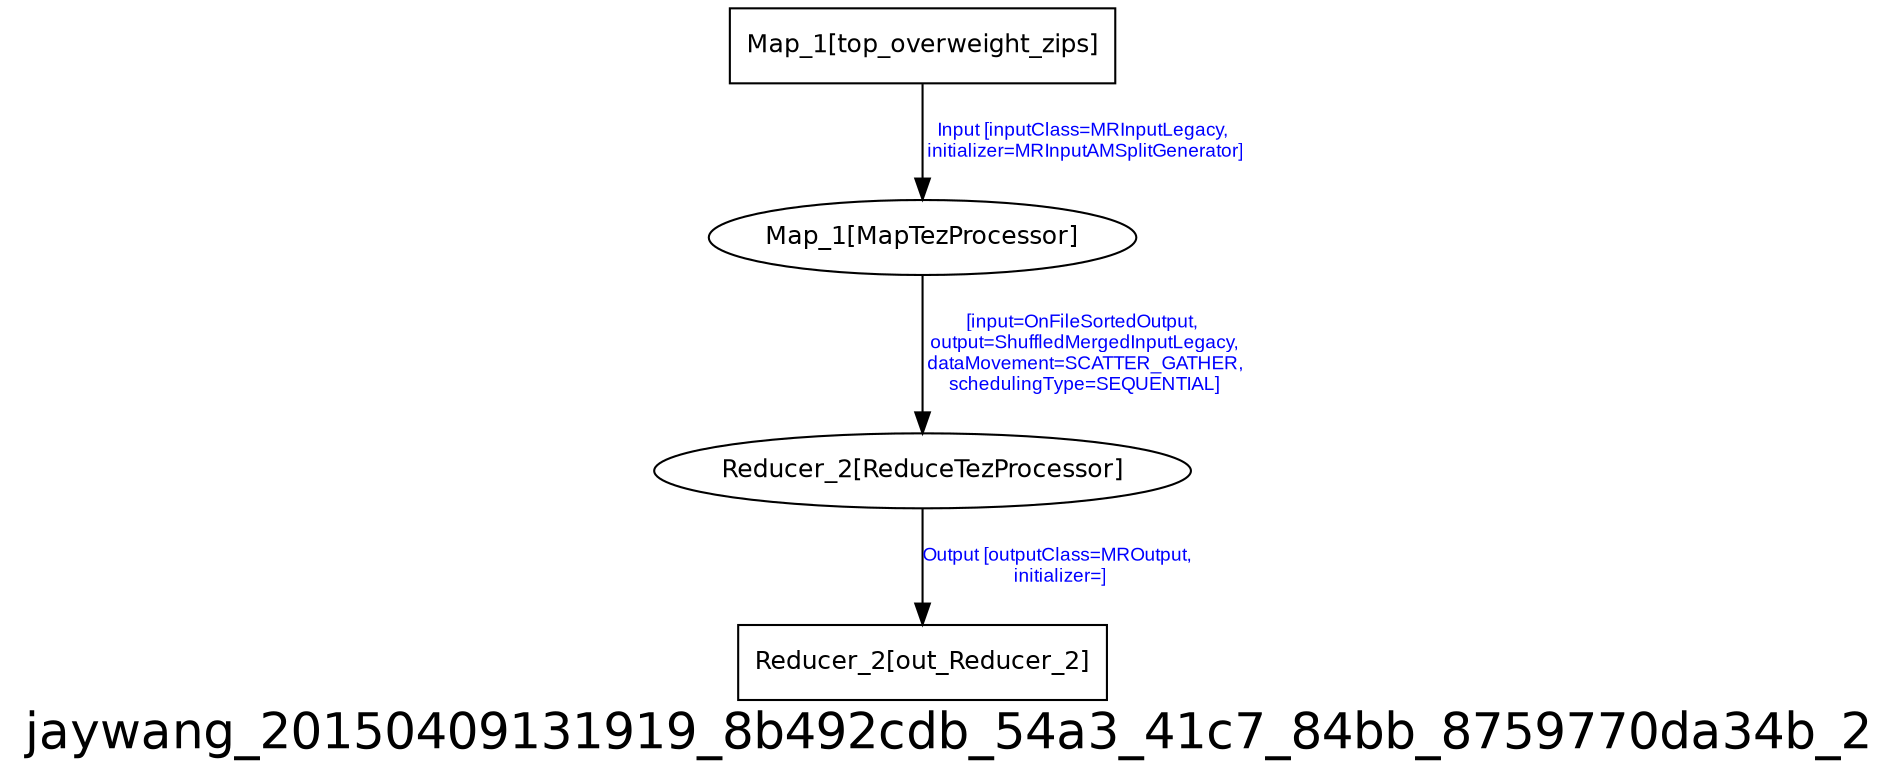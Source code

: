 digraph jaywang_20150409131919_8b492cdb_54a3_41c7_84bb_8759770da34b_2 {
graph [ label="jaywang_20150409131919_8b492cdb_54a3_41c7_84bb_8759770da34b_2", fontsize=24, fontname=Helvetica];
node [fontsize=12, fontname=Helvetica];
edge [fontsize=9, fontcolor=blue, fontname=Arial];
"jaywang_20150409131919_8b492cdb_54a3_41c7_84bb_8759770da34b_2.Map_1" [ label = "Map_1[MapTezProcessor]" ];
"jaywang_20150409131919_8b492cdb_54a3_41c7_84bb_8759770da34b_2.Map_1" -> "jaywang_20150409131919_8b492cdb_54a3_41c7_84bb_8759770da34b_2.Reducer_2" [ label = "[input=OnFileSortedOutput,\n output=ShuffledMergedInputLegacy,\n dataMovement=SCATTER_GATHER,\n schedulingType=SEQUENTIAL]" ];
"jaywang_20150409131919_8b492cdb_54a3_41c7_84bb_8759770da34b_2.Reducer_2" [ label = "Reducer_2[ReduceTezProcessor]" ];
"jaywang_20150409131919_8b492cdb_54a3_41c7_84bb_8759770da34b_2.Reducer_2" -> "jaywang_20150409131919_8b492cdb_54a3_41c7_84bb_8759770da34b_2.Reducer_2_out_Reducer_2" [ label = "Output [outputClass=MROutput,\n initializer=]" ];
"jaywang_20150409131919_8b492cdb_54a3_41c7_84bb_8759770da34b_2.Reducer_2_out_Reducer_2" [ label = "Reducer_2[out_Reducer_2]", shape = "box" ];
"jaywang_20150409131919_8b492cdb_54a3_41c7_84bb_8759770da34b_2.Map_1_top_overweight_zips" [ label = "Map_1[top_overweight_zips]", shape = "box" ];
"jaywang_20150409131919_8b492cdb_54a3_41c7_84bb_8759770da34b_2.Map_1_top_overweight_zips" -> "jaywang_20150409131919_8b492cdb_54a3_41c7_84bb_8759770da34b_2.Map_1" [ label = "Input [inputClass=MRInputLegacy,\n initializer=MRInputAMSplitGenerator]" ];
}